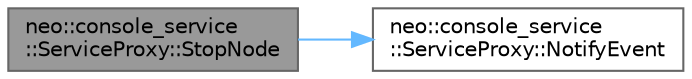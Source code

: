 digraph "neo::console_service::ServiceProxy::StopNode"
{
 // LATEX_PDF_SIZE
  bgcolor="transparent";
  edge [fontname=Helvetica,fontsize=10,labelfontname=Helvetica,labelfontsize=10];
  node [fontname=Helvetica,fontsize=10,shape=box,height=0.2,width=0.4];
  rankdir="LR";
  Node1 [id="Node000001",label="neo::console_service\l::ServiceProxy::StopNode",height=0.2,width=0.4,color="gray40", fillcolor="grey60", style="filled", fontcolor="black",tooltip="Stop the node services."];
  Node1 -> Node2 [id="edge1_Node000001_Node000002",color="steelblue1",style="solid",tooltip=" "];
  Node2 [id="Node000002",label="neo::console_service\l::ServiceProxy::NotifyEvent",height=0.2,width=0.4,color="grey40", fillcolor="white", style="filled",URL="$classneo_1_1console__service_1_1_service_proxy.html#ad9abbc9f54def48fbde6de1a45cd2654",tooltip="Notify event callback if set."];
}
